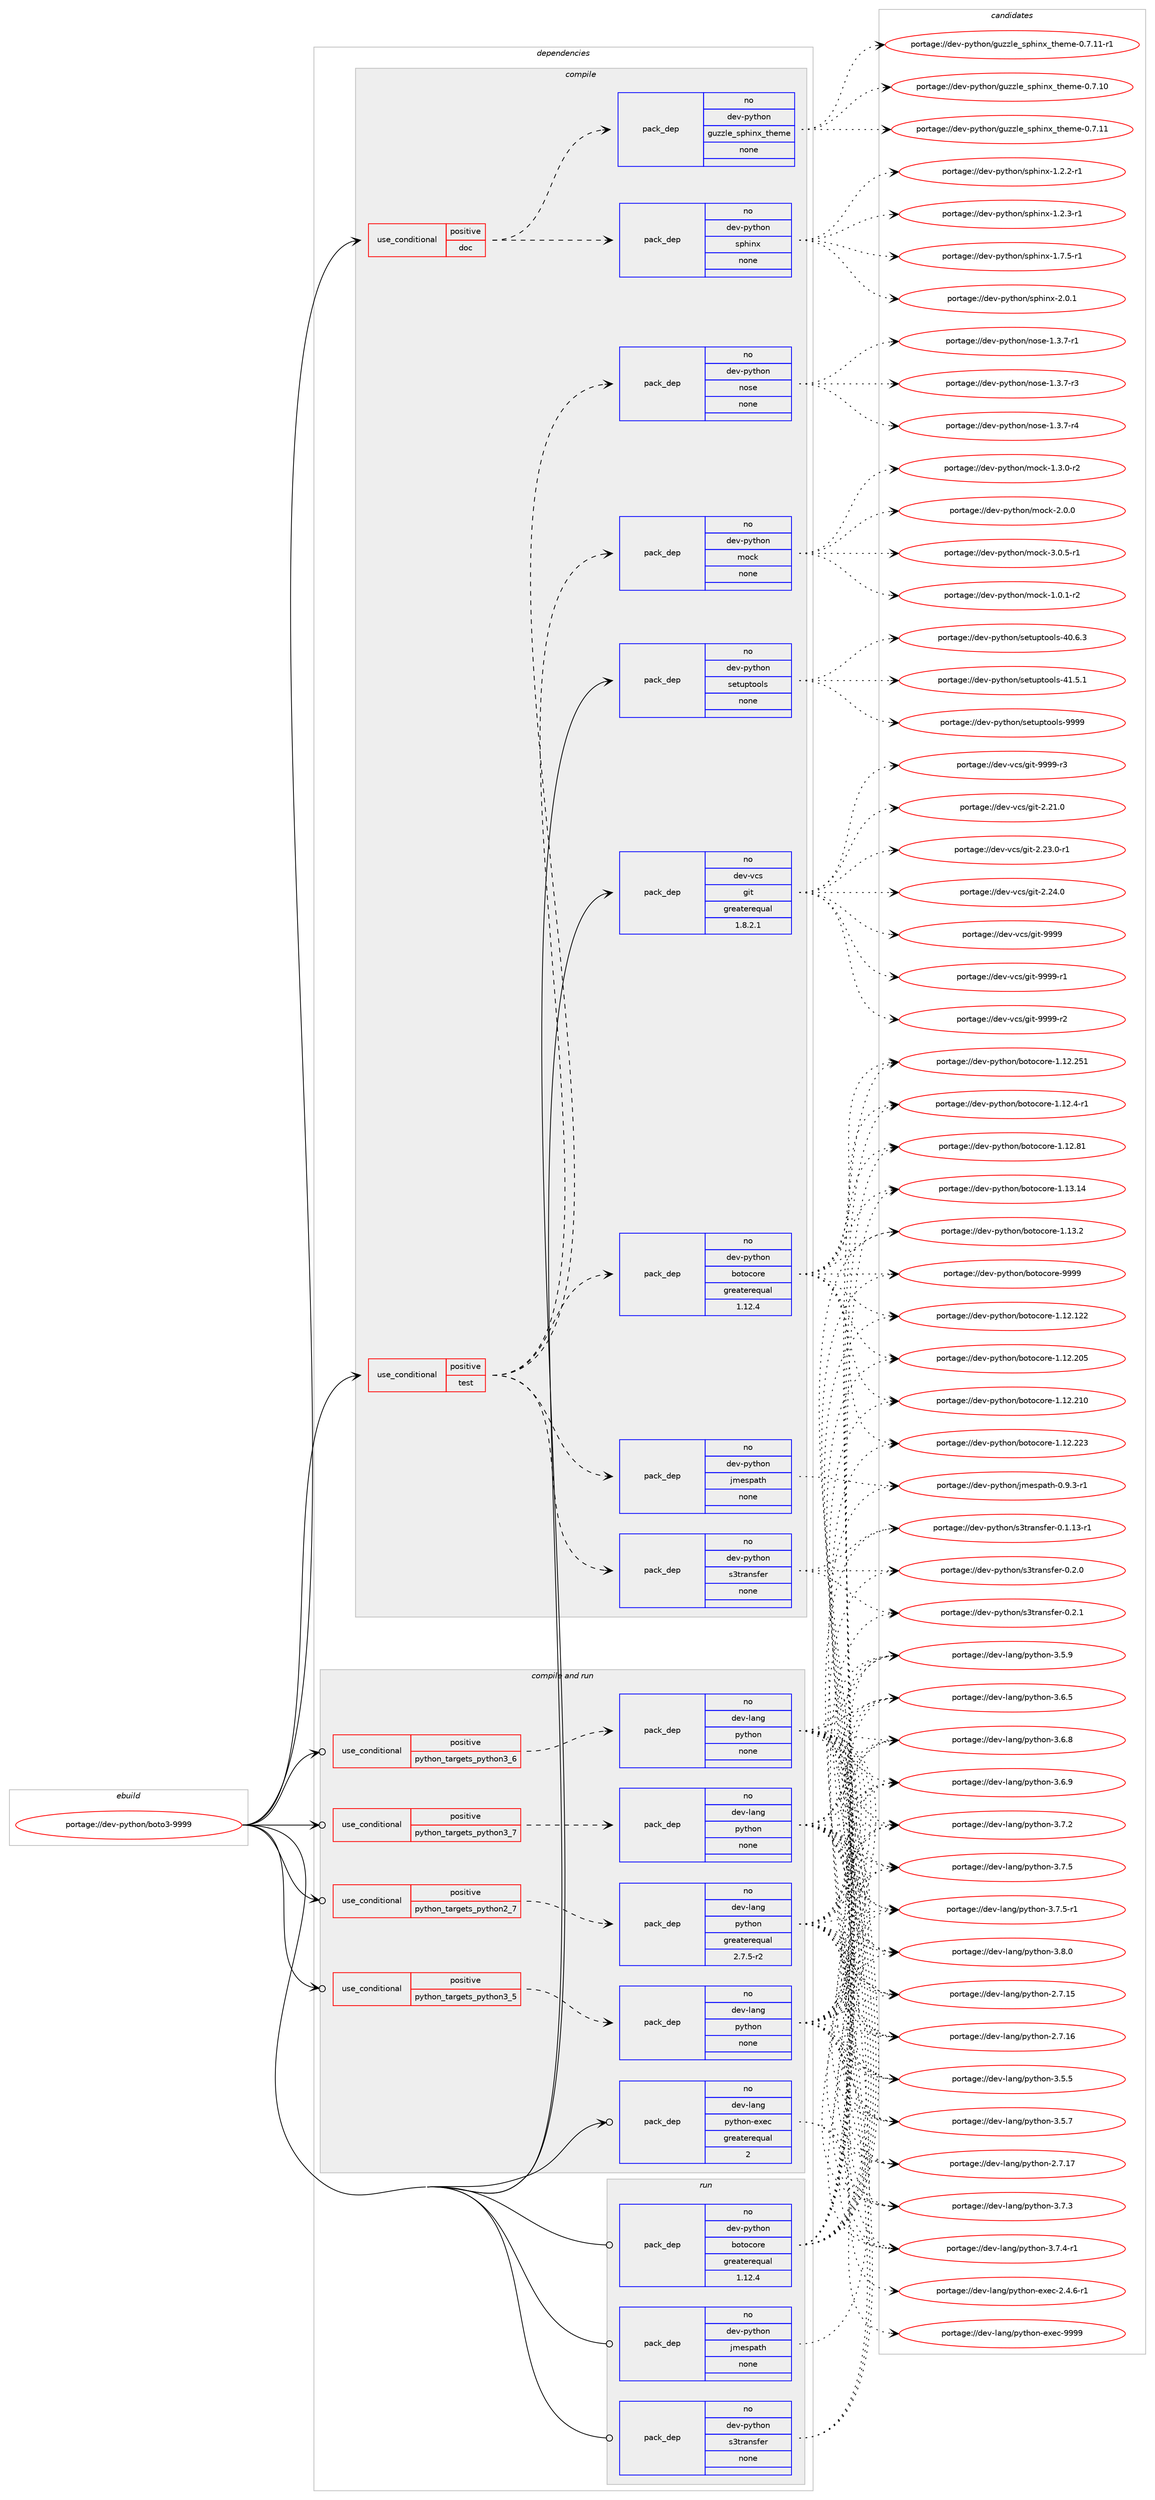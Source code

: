 digraph prolog {

# *************
# Graph options
# *************

newrank=true;
concentrate=true;
compound=true;
graph [rankdir=LR,fontname=Helvetica,fontsize=10,ranksep=1.5];#, ranksep=2.5, nodesep=0.2];
edge  [arrowhead=vee];
node  [fontname=Helvetica,fontsize=10];

# **********
# The ebuild
# **********

subgraph cluster_leftcol {
color=gray;
rank=same;
label=<<i>ebuild</i>>;
id [label="portage://dev-python/boto3-9999", color=red, width=4, href="../dev-python/boto3-9999.svg"];
}

# ****************
# The dependencies
# ****************

subgraph cluster_midcol {
color=gray;
label=<<i>dependencies</i>>;
subgraph cluster_compile {
fillcolor="#eeeeee";
style=filled;
label=<<i>compile</i>>;
subgraph cond26375 {
dependency132375 [label=<<TABLE BORDER="0" CELLBORDER="1" CELLSPACING="0" CELLPADDING="4"><TR><TD ROWSPAN="3" CELLPADDING="10">use_conditional</TD></TR><TR><TD>positive</TD></TR><TR><TD>doc</TD></TR></TABLE>>, shape=none, color=red];
subgraph pack102696 {
dependency132376 [label=<<TABLE BORDER="0" CELLBORDER="1" CELLSPACING="0" CELLPADDING="4" WIDTH="220"><TR><TD ROWSPAN="6" CELLPADDING="30">pack_dep</TD></TR><TR><TD WIDTH="110">no</TD></TR><TR><TD>dev-python</TD></TR><TR><TD>guzzle_sphinx_theme</TD></TR><TR><TD>none</TD></TR><TR><TD></TD></TR></TABLE>>, shape=none, color=blue];
}
dependency132375:e -> dependency132376:w [weight=20,style="dashed",arrowhead="vee"];
subgraph pack102697 {
dependency132377 [label=<<TABLE BORDER="0" CELLBORDER="1" CELLSPACING="0" CELLPADDING="4" WIDTH="220"><TR><TD ROWSPAN="6" CELLPADDING="30">pack_dep</TD></TR><TR><TD WIDTH="110">no</TD></TR><TR><TD>dev-python</TD></TR><TR><TD>sphinx</TD></TR><TR><TD>none</TD></TR><TR><TD></TD></TR></TABLE>>, shape=none, color=blue];
}
dependency132375:e -> dependency132377:w [weight=20,style="dashed",arrowhead="vee"];
}
id:e -> dependency132375:w [weight=20,style="solid",arrowhead="vee"];
subgraph cond26376 {
dependency132378 [label=<<TABLE BORDER="0" CELLBORDER="1" CELLSPACING="0" CELLPADDING="4"><TR><TD ROWSPAN="3" CELLPADDING="10">use_conditional</TD></TR><TR><TD>positive</TD></TR><TR><TD>test</TD></TR></TABLE>>, shape=none, color=red];
subgraph pack102698 {
dependency132379 [label=<<TABLE BORDER="0" CELLBORDER="1" CELLSPACING="0" CELLPADDING="4" WIDTH="220"><TR><TD ROWSPAN="6" CELLPADDING="30">pack_dep</TD></TR><TR><TD WIDTH="110">no</TD></TR><TR><TD>dev-python</TD></TR><TR><TD>botocore</TD></TR><TR><TD>greaterequal</TD></TR><TR><TD>1.12.4</TD></TR></TABLE>>, shape=none, color=blue];
}
dependency132378:e -> dependency132379:w [weight=20,style="dashed",arrowhead="vee"];
subgraph pack102699 {
dependency132380 [label=<<TABLE BORDER="0" CELLBORDER="1" CELLSPACING="0" CELLPADDING="4" WIDTH="220"><TR><TD ROWSPAN="6" CELLPADDING="30">pack_dep</TD></TR><TR><TD WIDTH="110">no</TD></TR><TR><TD>dev-python</TD></TR><TR><TD>jmespath</TD></TR><TR><TD>none</TD></TR><TR><TD></TD></TR></TABLE>>, shape=none, color=blue];
}
dependency132378:e -> dependency132380:w [weight=20,style="dashed",arrowhead="vee"];
subgraph pack102700 {
dependency132381 [label=<<TABLE BORDER="0" CELLBORDER="1" CELLSPACING="0" CELLPADDING="4" WIDTH="220"><TR><TD ROWSPAN="6" CELLPADDING="30">pack_dep</TD></TR><TR><TD WIDTH="110">no</TD></TR><TR><TD>dev-python</TD></TR><TR><TD>s3transfer</TD></TR><TR><TD>none</TD></TR><TR><TD></TD></TR></TABLE>>, shape=none, color=blue];
}
dependency132378:e -> dependency132381:w [weight=20,style="dashed",arrowhead="vee"];
subgraph pack102701 {
dependency132382 [label=<<TABLE BORDER="0" CELLBORDER="1" CELLSPACING="0" CELLPADDING="4" WIDTH="220"><TR><TD ROWSPAN="6" CELLPADDING="30">pack_dep</TD></TR><TR><TD WIDTH="110">no</TD></TR><TR><TD>dev-python</TD></TR><TR><TD>mock</TD></TR><TR><TD>none</TD></TR><TR><TD></TD></TR></TABLE>>, shape=none, color=blue];
}
dependency132378:e -> dependency132382:w [weight=20,style="dashed",arrowhead="vee"];
subgraph pack102702 {
dependency132383 [label=<<TABLE BORDER="0" CELLBORDER="1" CELLSPACING="0" CELLPADDING="4" WIDTH="220"><TR><TD ROWSPAN="6" CELLPADDING="30">pack_dep</TD></TR><TR><TD WIDTH="110">no</TD></TR><TR><TD>dev-python</TD></TR><TR><TD>nose</TD></TR><TR><TD>none</TD></TR><TR><TD></TD></TR></TABLE>>, shape=none, color=blue];
}
dependency132378:e -> dependency132383:w [weight=20,style="dashed",arrowhead="vee"];
}
id:e -> dependency132378:w [weight=20,style="solid",arrowhead="vee"];
subgraph pack102703 {
dependency132384 [label=<<TABLE BORDER="0" CELLBORDER="1" CELLSPACING="0" CELLPADDING="4" WIDTH="220"><TR><TD ROWSPAN="6" CELLPADDING="30">pack_dep</TD></TR><TR><TD WIDTH="110">no</TD></TR><TR><TD>dev-python</TD></TR><TR><TD>setuptools</TD></TR><TR><TD>none</TD></TR><TR><TD></TD></TR></TABLE>>, shape=none, color=blue];
}
id:e -> dependency132384:w [weight=20,style="solid",arrowhead="vee"];
subgraph pack102704 {
dependency132385 [label=<<TABLE BORDER="0" CELLBORDER="1" CELLSPACING="0" CELLPADDING="4" WIDTH="220"><TR><TD ROWSPAN="6" CELLPADDING="30">pack_dep</TD></TR><TR><TD WIDTH="110">no</TD></TR><TR><TD>dev-vcs</TD></TR><TR><TD>git</TD></TR><TR><TD>greaterequal</TD></TR><TR><TD>1.8.2.1</TD></TR></TABLE>>, shape=none, color=blue];
}
id:e -> dependency132385:w [weight=20,style="solid",arrowhead="vee"];
}
subgraph cluster_compileandrun {
fillcolor="#eeeeee";
style=filled;
label=<<i>compile and run</i>>;
subgraph cond26377 {
dependency132386 [label=<<TABLE BORDER="0" CELLBORDER="1" CELLSPACING="0" CELLPADDING="4"><TR><TD ROWSPAN="3" CELLPADDING="10">use_conditional</TD></TR><TR><TD>positive</TD></TR><TR><TD>python_targets_python2_7</TD></TR></TABLE>>, shape=none, color=red];
subgraph pack102705 {
dependency132387 [label=<<TABLE BORDER="0" CELLBORDER="1" CELLSPACING="0" CELLPADDING="4" WIDTH="220"><TR><TD ROWSPAN="6" CELLPADDING="30">pack_dep</TD></TR><TR><TD WIDTH="110">no</TD></TR><TR><TD>dev-lang</TD></TR><TR><TD>python</TD></TR><TR><TD>greaterequal</TD></TR><TR><TD>2.7.5-r2</TD></TR></TABLE>>, shape=none, color=blue];
}
dependency132386:e -> dependency132387:w [weight=20,style="dashed",arrowhead="vee"];
}
id:e -> dependency132386:w [weight=20,style="solid",arrowhead="odotvee"];
subgraph cond26378 {
dependency132388 [label=<<TABLE BORDER="0" CELLBORDER="1" CELLSPACING="0" CELLPADDING="4"><TR><TD ROWSPAN="3" CELLPADDING="10">use_conditional</TD></TR><TR><TD>positive</TD></TR><TR><TD>python_targets_python3_5</TD></TR></TABLE>>, shape=none, color=red];
subgraph pack102706 {
dependency132389 [label=<<TABLE BORDER="0" CELLBORDER="1" CELLSPACING="0" CELLPADDING="4" WIDTH="220"><TR><TD ROWSPAN="6" CELLPADDING="30">pack_dep</TD></TR><TR><TD WIDTH="110">no</TD></TR><TR><TD>dev-lang</TD></TR><TR><TD>python</TD></TR><TR><TD>none</TD></TR><TR><TD></TD></TR></TABLE>>, shape=none, color=blue];
}
dependency132388:e -> dependency132389:w [weight=20,style="dashed",arrowhead="vee"];
}
id:e -> dependency132388:w [weight=20,style="solid",arrowhead="odotvee"];
subgraph cond26379 {
dependency132390 [label=<<TABLE BORDER="0" CELLBORDER="1" CELLSPACING="0" CELLPADDING="4"><TR><TD ROWSPAN="3" CELLPADDING="10">use_conditional</TD></TR><TR><TD>positive</TD></TR><TR><TD>python_targets_python3_6</TD></TR></TABLE>>, shape=none, color=red];
subgraph pack102707 {
dependency132391 [label=<<TABLE BORDER="0" CELLBORDER="1" CELLSPACING="0" CELLPADDING="4" WIDTH="220"><TR><TD ROWSPAN="6" CELLPADDING="30">pack_dep</TD></TR><TR><TD WIDTH="110">no</TD></TR><TR><TD>dev-lang</TD></TR><TR><TD>python</TD></TR><TR><TD>none</TD></TR><TR><TD></TD></TR></TABLE>>, shape=none, color=blue];
}
dependency132390:e -> dependency132391:w [weight=20,style="dashed",arrowhead="vee"];
}
id:e -> dependency132390:w [weight=20,style="solid",arrowhead="odotvee"];
subgraph cond26380 {
dependency132392 [label=<<TABLE BORDER="0" CELLBORDER="1" CELLSPACING="0" CELLPADDING="4"><TR><TD ROWSPAN="3" CELLPADDING="10">use_conditional</TD></TR><TR><TD>positive</TD></TR><TR><TD>python_targets_python3_7</TD></TR></TABLE>>, shape=none, color=red];
subgraph pack102708 {
dependency132393 [label=<<TABLE BORDER="0" CELLBORDER="1" CELLSPACING="0" CELLPADDING="4" WIDTH="220"><TR><TD ROWSPAN="6" CELLPADDING="30">pack_dep</TD></TR><TR><TD WIDTH="110">no</TD></TR><TR><TD>dev-lang</TD></TR><TR><TD>python</TD></TR><TR><TD>none</TD></TR><TR><TD></TD></TR></TABLE>>, shape=none, color=blue];
}
dependency132392:e -> dependency132393:w [weight=20,style="dashed",arrowhead="vee"];
}
id:e -> dependency132392:w [weight=20,style="solid",arrowhead="odotvee"];
subgraph pack102709 {
dependency132394 [label=<<TABLE BORDER="0" CELLBORDER="1" CELLSPACING="0" CELLPADDING="4" WIDTH="220"><TR><TD ROWSPAN="6" CELLPADDING="30">pack_dep</TD></TR><TR><TD WIDTH="110">no</TD></TR><TR><TD>dev-lang</TD></TR><TR><TD>python-exec</TD></TR><TR><TD>greaterequal</TD></TR><TR><TD>2</TD></TR></TABLE>>, shape=none, color=blue];
}
id:e -> dependency132394:w [weight=20,style="solid",arrowhead="odotvee"];
}
subgraph cluster_run {
fillcolor="#eeeeee";
style=filled;
label=<<i>run</i>>;
subgraph pack102710 {
dependency132395 [label=<<TABLE BORDER="0" CELLBORDER="1" CELLSPACING="0" CELLPADDING="4" WIDTH="220"><TR><TD ROWSPAN="6" CELLPADDING="30">pack_dep</TD></TR><TR><TD WIDTH="110">no</TD></TR><TR><TD>dev-python</TD></TR><TR><TD>botocore</TD></TR><TR><TD>greaterequal</TD></TR><TR><TD>1.12.4</TD></TR></TABLE>>, shape=none, color=blue];
}
id:e -> dependency132395:w [weight=20,style="solid",arrowhead="odot"];
subgraph pack102711 {
dependency132396 [label=<<TABLE BORDER="0" CELLBORDER="1" CELLSPACING="0" CELLPADDING="4" WIDTH="220"><TR><TD ROWSPAN="6" CELLPADDING="30">pack_dep</TD></TR><TR><TD WIDTH="110">no</TD></TR><TR><TD>dev-python</TD></TR><TR><TD>jmespath</TD></TR><TR><TD>none</TD></TR><TR><TD></TD></TR></TABLE>>, shape=none, color=blue];
}
id:e -> dependency132396:w [weight=20,style="solid",arrowhead="odot"];
subgraph pack102712 {
dependency132397 [label=<<TABLE BORDER="0" CELLBORDER="1" CELLSPACING="0" CELLPADDING="4" WIDTH="220"><TR><TD ROWSPAN="6" CELLPADDING="30">pack_dep</TD></TR><TR><TD WIDTH="110">no</TD></TR><TR><TD>dev-python</TD></TR><TR><TD>s3transfer</TD></TR><TR><TD>none</TD></TR><TR><TD></TD></TR></TABLE>>, shape=none, color=blue];
}
id:e -> dependency132397:w [weight=20,style="solid",arrowhead="odot"];
}
}

# **************
# The candidates
# **************

subgraph cluster_choices {
rank=same;
color=gray;
label=<<i>candidates</i>>;

subgraph choice102696 {
color=black;
nodesep=1;
choiceportage1001011184511212111610411111047103117122122108101951151121041051101209511610410110910145484655464948 [label="portage://dev-python/guzzle_sphinx_theme-0.7.10", color=red, width=4,href="../dev-python/guzzle_sphinx_theme-0.7.10.svg"];
choiceportage1001011184511212111610411111047103117122122108101951151121041051101209511610410110910145484655464949 [label="portage://dev-python/guzzle_sphinx_theme-0.7.11", color=red, width=4,href="../dev-python/guzzle_sphinx_theme-0.7.11.svg"];
choiceportage10010111845112121116104111110471031171221221081019511511210410511012095116104101109101454846554649494511449 [label="portage://dev-python/guzzle_sphinx_theme-0.7.11-r1", color=red, width=4,href="../dev-python/guzzle_sphinx_theme-0.7.11-r1.svg"];
dependency132376:e -> choiceportage1001011184511212111610411111047103117122122108101951151121041051101209511610410110910145484655464948:w [style=dotted,weight="100"];
dependency132376:e -> choiceportage1001011184511212111610411111047103117122122108101951151121041051101209511610410110910145484655464949:w [style=dotted,weight="100"];
dependency132376:e -> choiceportage10010111845112121116104111110471031171221221081019511511210410511012095116104101109101454846554649494511449:w [style=dotted,weight="100"];
}
subgraph choice102697 {
color=black;
nodesep=1;
choiceportage10010111845112121116104111110471151121041051101204549465046504511449 [label="portage://dev-python/sphinx-1.2.2-r1", color=red, width=4,href="../dev-python/sphinx-1.2.2-r1.svg"];
choiceportage10010111845112121116104111110471151121041051101204549465046514511449 [label="portage://dev-python/sphinx-1.2.3-r1", color=red, width=4,href="../dev-python/sphinx-1.2.3-r1.svg"];
choiceportage10010111845112121116104111110471151121041051101204549465546534511449 [label="portage://dev-python/sphinx-1.7.5-r1", color=red, width=4,href="../dev-python/sphinx-1.7.5-r1.svg"];
choiceportage1001011184511212111610411111047115112104105110120455046484649 [label="portage://dev-python/sphinx-2.0.1", color=red, width=4,href="../dev-python/sphinx-2.0.1.svg"];
dependency132377:e -> choiceportage10010111845112121116104111110471151121041051101204549465046504511449:w [style=dotted,weight="100"];
dependency132377:e -> choiceportage10010111845112121116104111110471151121041051101204549465046514511449:w [style=dotted,weight="100"];
dependency132377:e -> choiceportage10010111845112121116104111110471151121041051101204549465546534511449:w [style=dotted,weight="100"];
dependency132377:e -> choiceportage1001011184511212111610411111047115112104105110120455046484649:w [style=dotted,weight="100"];
}
subgraph choice102698 {
color=black;
nodesep=1;
choiceportage10010111845112121116104111110479811111611199111114101454946495046495050 [label="portage://dev-python/botocore-1.12.122", color=red, width=4,href="../dev-python/botocore-1.12.122.svg"];
choiceportage10010111845112121116104111110479811111611199111114101454946495046504853 [label="portage://dev-python/botocore-1.12.205", color=red, width=4,href="../dev-python/botocore-1.12.205.svg"];
choiceportage10010111845112121116104111110479811111611199111114101454946495046504948 [label="portage://dev-python/botocore-1.12.210", color=red, width=4,href="../dev-python/botocore-1.12.210.svg"];
choiceportage10010111845112121116104111110479811111611199111114101454946495046505051 [label="portage://dev-python/botocore-1.12.223", color=red, width=4,href="../dev-python/botocore-1.12.223.svg"];
choiceportage10010111845112121116104111110479811111611199111114101454946495046505349 [label="portage://dev-python/botocore-1.12.251", color=red, width=4,href="../dev-python/botocore-1.12.251.svg"];
choiceportage10010111845112121116104111110479811111611199111114101454946495046524511449 [label="portage://dev-python/botocore-1.12.4-r1", color=red, width=4,href="../dev-python/botocore-1.12.4-r1.svg"];
choiceportage100101118451121211161041111104798111116111991111141014549464950465649 [label="portage://dev-python/botocore-1.12.81", color=red, width=4,href="../dev-python/botocore-1.12.81.svg"];
choiceportage100101118451121211161041111104798111116111991111141014549464951464952 [label="portage://dev-python/botocore-1.13.14", color=red, width=4,href="../dev-python/botocore-1.13.14.svg"];
choiceportage1001011184511212111610411111047981111161119911111410145494649514650 [label="portage://dev-python/botocore-1.13.2", color=red, width=4,href="../dev-python/botocore-1.13.2.svg"];
choiceportage100101118451121211161041111104798111116111991111141014557575757 [label="portage://dev-python/botocore-9999", color=red, width=4,href="../dev-python/botocore-9999.svg"];
dependency132379:e -> choiceportage10010111845112121116104111110479811111611199111114101454946495046495050:w [style=dotted,weight="100"];
dependency132379:e -> choiceportage10010111845112121116104111110479811111611199111114101454946495046504853:w [style=dotted,weight="100"];
dependency132379:e -> choiceportage10010111845112121116104111110479811111611199111114101454946495046504948:w [style=dotted,weight="100"];
dependency132379:e -> choiceportage10010111845112121116104111110479811111611199111114101454946495046505051:w [style=dotted,weight="100"];
dependency132379:e -> choiceportage10010111845112121116104111110479811111611199111114101454946495046505349:w [style=dotted,weight="100"];
dependency132379:e -> choiceportage10010111845112121116104111110479811111611199111114101454946495046524511449:w [style=dotted,weight="100"];
dependency132379:e -> choiceportage100101118451121211161041111104798111116111991111141014549464950465649:w [style=dotted,weight="100"];
dependency132379:e -> choiceportage100101118451121211161041111104798111116111991111141014549464951464952:w [style=dotted,weight="100"];
dependency132379:e -> choiceportage1001011184511212111610411111047981111161119911111410145494649514650:w [style=dotted,weight="100"];
dependency132379:e -> choiceportage100101118451121211161041111104798111116111991111141014557575757:w [style=dotted,weight="100"];
}
subgraph choice102699 {
color=black;
nodesep=1;
choiceportage1001011184511212111610411111047106109101115112971161044548465746514511449 [label="portage://dev-python/jmespath-0.9.3-r1", color=red, width=4,href="../dev-python/jmespath-0.9.3-r1.svg"];
dependency132380:e -> choiceportage1001011184511212111610411111047106109101115112971161044548465746514511449:w [style=dotted,weight="100"];
}
subgraph choice102700 {
color=black;
nodesep=1;
choiceportage10010111845112121116104111110471155111611497110115102101114454846494649514511449 [label="portage://dev-python/s3transfer-0.1.13-r1", color=red, width=4,href="../dev-python/s3transfer-0.1.13-r1.svg"];
choiceportage10010111845112121116104111110471155111611497110115102101114454846504648 [label="portage://dev-python/s3transfer-0.2.0", color=red, width=4,href="../dev-python/s3transfer-0.2.0.svg"];
choiceportage10010111845112121116104111110471155111611497110115102101114454846504649 [label="portage://dev-python/s3transfer-0.2.1", color=red, width=4,href="../dev-python/s3transfer-0.2.1.svg"];
dependency132381:e -> choiceportage10010111845112121116104111110471155111611497110115102101114454846494649514511449:w [style=dotted,weight="100"];
dependency132381:e -> choiceportage10010111845112121116104111110471155111611497110115102101114454846504648:w [style=dotted,weight="100"];
dependency132381:e -> choiceportage10010111845112121116104111110471155111611497110115102101114454846504649:w [style=dotted,weight="100"];
}
subgraph choice102701 {
color=black;
nodesep=1;
choiceportage1001011184511212111610411111047109111991074549464846494511450 [label="portage://dev-python/mock-1.0.1-r2", color=red, width=4,href="../dev-python/mock-1.0.1-r2.svg"];
choiceportage1001011184511212111610411111047109111991074549465146484511450 [label="portage://dev-python/mock-1.3.0-r2", color=red, width=4,href="../dev-python/mock-1.3.0-r2.svg"];
choiceportage100101118451121211161041111104710911199107455046484648 [label="portage://dev-python/mock-2.0.0", color=red, width=4,href="../dev-python/mock-2.0.0.svg"];
choiceportage1001011184511212111610411111047109111991074551464846534511449 [label="portage://dev-python/mock-3.0.5-r1", color=red, width=4,href="../dev-python/mock-3.0.5-r1.svg"];
dependency132382:e -> choiceportage1001011184511212111610411111047109111991074549464846494511450:w [style=dotted,weight="100"];
dependency132382:e -> choiceportage1001011184511212111610411111047109111991074549465146484511450:w [style=dotted,weight="100"];
dependency132382:e -> choiceportage100101118451121211161041111104710911199107455046484648:w [style=dotted,weight="100"];
dependency132382:e -> choiceportage1001011184511212111610411111047109111991074551464846534511449:w [style=dotted,weight="100"];
}
subgraph choice102702 {
color=black;
nodesep=1;
choiceportage10010111845112121116104111110471101111151014549465146554511449 [label="portage://dev-python/nose-1.3.7-r1", color=red, width=4,href="../dev-python/nose-1.3.7-r1.svg"];
choiceportage10010111845112121116104111110471101111151014549465146554511451 [label="portage://dev-python/nose-1.3.7-r3", color=red, width=4,href="../dev-python/nose-1.3.7-r3.svg"];
choiceportage10010111845112121116104111110471101111151014549465146554511452 [label="portage://dev-python/nose-1.3.7-r4", color=red, width=4,href="../dev-python/nose-1.3.7-r4.svg"];
dependency132383:e -> choiceportage10010111845112121116104111110471101111151014549465146554511449:w [style=dotted,weight="100"];
dependency132383:e -> choiceportage10010111845112121116104111110471101111151014549465146554511451:w [style=dotted,weight="100"];
dependency132383:e -> choiceportage10010111845112121116104111110471101111151014549465146554511452:w [style=dotted,weight="100"];
}
subgraph choice102703 {
color=black;
nodesep=1;
choiceportage100101118451121211161041111104711510111611711211611111110811545524846544651 [label="portage://dev-python/setuptools-40.6.3", color=red, width=4,href="../dev-python/setuptools-40.6.3.svg"];
choiceportage100101118451121211161041111104711510111611711211611111110811545524946534649 [label="portage://dev-python/setuptools-41.5.1", color=red, width=4,href="../dev-python/setuptools-41.5.1.svg"];
choiceportage10010111845112121116104111110471151011161171121161111111081154557575757 [label="portage://dev-python/setuptools-9999", color=red, width=4,href="../dev-python/setuptools-9999.svg"];
dependency132384:e -> choiceportage100101118451121211161041111104711510111611711211611111110811545524846544651:w [style=dotted,weight="100"];
dependency132384:e -> choiceportage100101118451121211161041111104711510111611711211611111110811545524946534649:w [style=dotted,weight="100"];
dependency132384:e -> choiceportage10010111845112121116104111110471151011161171121161111111081154557575757:w [style=dotted,weight="100"];
}
subgraph choice102704 {
color=black;
nodesep=1;
choiceportage10010111845118991154710310511645504650494648 [label="portage://dev-vcs/git-2.21.0", color=red, width=4,href="../dev-vcs/git-2.21.0.svg"];
choiceportage100101118451189911547103105116455046505146484511449 [label="portage://dev-vcs/git-2.23.0-r1", color=red, width=4,href="../dev-vcs/git-2.23.0-r1.svg"];
choiceportage10010111845118991154710310511645504650524648 [label="portage://dev-vcs/git-2.24.0", color=red, width=4,href="../dev-vcs/git-2.24.0.svg"];
choiceportage1001011184511899115471031051164557575757 [label="portage://dev-vcs/git-9999", color=red, width=4,href="../dev-vcs/git-9999.svg"];
choiceportage10010111845118991154710310511645575757574511449 [label="portage://dev-vcs/git-9999-r1", color=red, width=4,href="../dev-vcs/git-9999-r1.svg"];
choiceportage10010111845118991154710310511645575757574511450 [label="portage://dev-vcs/git-9999-r2", color=red, width=4,href="../dev-vcs/git-9999-r2.svg"];
choiceportage10010111845118991154710310511645575757574511451 [label="portage://dev-vcs/git-9999-r3", color=red, width=4,href="../dev-vcs/git-9999-r3.svg"];
dependency132385:e -> choiceportage10010111845118991154710310511645504650494648:w [style=dotted,weight="100"];
dependency132385:e -> choiceportage100101118451189911547103105116455046505146484511449:w [style=dotted,weight="100"];
dependency132385:e -> choiceportage10010111845118991154710310511645504650524648:w [style=dotted,weight="100"];
dependency132385:e -> choiceportage1001011184511899115471031051164557575757:w [style=dotted,weight="100"];
dependency132385:e -> choiceportage10010111845118991154710310511645575757574511449:w [style=dotted,weight="100"];
dependency132385:e -> choiceportage10010111845118991154710310511645575757574511450:w [style=dotted,weight="100"];
dependency132385:e -> choiceportage10010111845118991154710310511645575757574511451:w [style=dotted,weight="100"];
}
subgraph choice102705 {
color=black;
nodesep=1;
choiceportage10010111845108971101034711212111610411111045504655464953 [label="portage://dev-lang/python-2.7.15", color=red, width=4,href="../dev-lang/python-2.7.15.svg"];
choiceportage10010111845108971101034711212111610411111045504655464954 [label="portage://dev-lang/python-2.7.16", color=red, width=4,href="../dev-lang/python-2.7.16.svg"];
choiceportage10010111845108971101034711212111610411111045504655464955 [label="portage://dev-lang/python-2.7.17", color=red, width=4,href="../dev-lang/python-2.7.17.svg"];
choiceportage100101118451089711010347112121116104111110455146534653 [label="portage://dev-lang/python-3.5.5", color=red, width=4,href="../dev-lang/python-3.5.5.svg"];
choiceportage100101118451089711010347112121116104111110455146534655 [label="portage://dev-lang/python-3.5.7", color=red, width=4,href="../dev-lang/python-3.5.7.svg"];
choiceportage100101118451089711010347112121116104111110455146534657 [label="portage://dev-lang/python-3.5.9", color=red, width=4,href="../dev-lang/python-3.5.9.svg"];
choiceportage100101118451089711010347112121116104111110455146544653 [label="portage://dev-lang/python-3.6.5", color=red, width=4,href="../dev-lang/python-3.6.5.svg"];
choiceportage100101118451089711010347112121116104111110455146544656 [label="portage://dev-lang/python-3.6.8", color=red, width=4,href="../dev-lang/python-3.6.8.svg"];
choiceportage100101118451089711010347112121116104111110455146544657 [label="portage://dev-lang/python-3.6.9", color=red, width=4,href="../dev-lang/python-3.6.9.svg"];
choiceportage100101118451089711010347112121116104111110455146554650 [label="portage://dev-lang/python-3.7.2", color=red, width=4,href="../dev-lang/python-3.7.2.svg"];
choiceportage100101118451089711010347112121116104111110455146554651 [label="portage://dev-lang/python-3.7.3", color=red, width=4,href="../dev-lang/python-3.7.3.svg"];
choiceportage1001011184510897110103471121211161041111104551465546524511449 [label="portage://dev-lang/python-3.7.4-r1", color=red, width=4,href="../dev-lang/python-3.7.4-r1.svg"];
choiceportage100101118451089711010347112121116104111110455146554653 [label="portage://dev-lang/python-3.7.5", color=red, width=4,href="../dev-lang/python-3.7.5.svg"];
choiceportage1001011184510897110103471121211161041111104551465546534511449 [label="portage://dev-lang/python-3.7.5-r1", color=red, width=4,href="../dev-lang/python-3.7.5-r1.svg"];
choiceportage100101118451089711010347112121116104111110455146564648 [label="portage://dev-lang/python-3.8.0", color=red, width=4,href="../dev-lang/python-3.8.0.svg"];
dependency132387:e -> choiceportage10010111845108971101034711212111610411111045504655464953:w [style=dotted,weight="100"];
dependency132387:e -> choiceportage10010111845108971101034711212111610411111045504655464954:w [style=dotted,weight="100"];
dependency132387:e -> choiceportage10010111845108971101034711212111610411111045504655464955:w [style=dotted,weight="100"];
dependency132387:e -> choiceportage100101118451089711010347112121116104111110455146534653:w [style=dotted,weight="100"];
dependency132387:e -> choiceportage100101118451089711010347112121116104111110455146534655:w [style=dotted,weight="100"];
dependency132387:e -> choiceportage100101118451089711010347112121116104111110455146534657:w [style=dotted,weight="100"];
dependency132387:e -> choiceportage100101118451089711010347112121116104111110455146544653:w [style=dotted,weight="100"];
dependency132387:e -> choiceportage100101118451089711010347112121116104111110455146544656:w [style=dotted,weight="100"];
dependency132387:e -> choiceportage100101118451089711010347112121116104111110455146544657:w [style=dotted,weight="100"];
dependency132387:e -> choiceportage100101118451089711010347112121116104111110455146554650:w [style=dotted,weight="100"];
dependency132387:e -> choiceportage100101118451089711010347112121116104111110455146554651:w [style=dotted,weight="100"];
dependency132387:e -> choiceportage1001011184510897110103471121211161041111104551465546524511449:w [style=dotted,weight="100"];
dependency132387:e -> choiceportage100101118451089711010347112121116104111110455146554653:w [style=dotted,weight="100"];
dependency132387:e -> choiceportage1001011184510897110103471121211161041111104551465546534511449:w [style=dotted,weight="100"];
dependency132387:e -> choiceportage100101118451089711010347112121116104111110455146564648:w [style=dotted,weight="100"];
}
subgraph choice102706 {
color=black;
nodesep=1;
choiceportage10010111845108971101034711212111610411111045504655464953 [label="portage://dev-lang/python-2.7.15", color=red, width=4,href="../dev-lang/python-2.7.15.svg"];
choiceportage10010111845108971101034711212111610411111045504655464954 [label="portage://dev-lang/python-2.7.16", color=red, width=4,href="../dev-lang/python-2.7.16.svg"];
choiceportage10010111845108971101034711212111610411111045504655464955 [label="portage://dev-lang/python-2.7.17", color=red, width=4,href="../dev-lang/python-2.7.17.svg"];
choiceportage100101118451089711010347112121116104111110455146534653 [label="portage://dev-lang/python-3.5.5", color=red, width=4,href="../dev-lang/python-3.5.5.svg"];
choiceportage100101118451089711010347112121116104111110455146534655 [label="portage://dev-lang/python-3.5.7", color=red, width=4,href="../dev-lang/python-3.5.7.svg"];
choiceportage100101118451089711010347112121116104111110455146534657 [label="portage://dev-lang/python-3.5.9", color=red, width=4,href="../dev-lang/python-3.5.9.svg"];
choiceportage100101118451089711010347112121116104111110455146544653 [label="portage://dev-lang/python-3.6.5", color=red, width=4,href="../dev-lang/python-3.6.5.svg"];
choiceportage100101118451089711010347112121116104111110455146544656 [label="portage://dev-lang/python-3.6.8", color=red, width=4,href="../dev-lang/python-3.6.8.svg"];
choiceportage100101118451089711010347112121116104111110455146544657 [label="portage://dev-lang/python-3.6.9", color=red, width=4,href="../dev-lang/python-3.6.9.svg"];
choiceportage100101118451089711010347112121116104111110455146554650 [label="portage://dev-lang/python-3.7.2", color=red, width=4,href="../dev-lang/python-3.7.2.svg"];
choiceportage100101118451089711010347112121116104111110455146554651 [label="portage://dev-lang/python-3.7.3", color=red, width=4,href="../dev-lang/python-3.7.3.svg"];
choiceportage1001011184510897110103471121211161041111104551465546524511449 [label="portage://dev-lang/python-3.7.4-r1", color=red, width=4,href="../dev-lang/python-3.7.4-r1.svg"];
choiceportage100101118451089711010347112121116104111110455146554653 [label="portage://dev-lang/python-3.7.5", color=red, width=4,href="../dev-lang/python-3.7.5.svg"];
choiceportage1001011184510897110103471121211161041111104551465546534511449 [label="portage://dev-lang/python-3.7.5-r1", color=red, width=4,href="../dev-lang/python-3.7.5-r1.svg"];
choiceportage100101118451089711010347112121116104111110455146564648 [label="portage://dev-lang/python-3.8.0", color=red, width=4,href="../dev-lang/python-3.8.0.svg"];
dependency132389:e -> choiceportage10010111845108971101034711212111610411111045504655464953:w [style=dotted,weight="100"];
dependency132389:e -> choiceportage10010111845108971101034711212111610411111045504655464954:w [style=dotted,weight="100"];
dependency132389:e -> choiceportage10010111845108971101034711212111610411111045504655464955:w [style=dotted,weight="100"];
dependency132389:e -> choiceportage100101118451089711010347112121116104111110455146534653:w [style=dotted,weight="100"];
dependency132389:e -> choiceportage100101118451089711010347112121116104111110455146534655:w [style=dotted,weight="100"];
dependency132389:e -> choiceportage100101118451089711010347112121116104111110455146534657:w [style=dotted,weight="100"];
dependency132389:e -> choiceportage100101118451089711010347112121116104111110455146544653:w [style=dotted,weight="100"];
dependency132389:e -> choiceportage100101118451089711010347112121116104111110455146544656:w [style=dotted,weight="100"];
dependency132389:e -> choiceportage100101118451089711010347112121116104111110455146544657:w [style=dotted,weight="100"];
dependency132389:e -> choiceportage100101118451089711010347112121116104111110455146554650:w [style=dotted,weight="100"];
dependency132389:e -> choiceportage100101118451089711010347112121116104111110455146554651:w [style=dotted,weight="100"];
dependency132389:e -> choiceportage1001011184510897110103471121211161041111104551465546524511449:w [style=dotted,weight="100"];
dependency132389:e -> choiceportage100101118451089711010347112121116104111110455146554653:w [style=dotted,weight="100"];
dependency132389:e -> choiceportage1001011184510897110103471121211161041111104551465546534511449:w [style=dotted,weight="100"];
dependency132389:e -> choiceportage100101118451089711010347112121116104111110455146564648:w [style=dotted,weight="100"];
}
subgraph choice102707 {
color=black;
nodesep=1;
choiceportage10010111845108971101034711212111610411111045504655464953 [label="portage://dev-lang/python-2.7.15", color=red, width=4,href="../dev-lang/python-2.7.15.svg"];
choiceportage10010111845108971101034711212111610411111045504655464954 [label="portage://dev-lang/python-2.7.16", color=red, width=4,href="../dev-lang/python-2.7.16.svg"];
choiceportage10010111845108971101034711212111610411111045504655464955 [label="portage://dev-lang/python-2.7.17", color=red, width=4,href="../dev-lang/python-2.7.17.svg"];
choiceportage100101118451089711010347112121116104111110455146534653 [label="portage://dev-lang/python-3.5.5", color=red, width=4,href="../dev-lang/python-3.5.5.svg"];
choiceportage100101118451089711010347112121116104111110455146534655 [label="portage://dev-lang/python-3.5.7", color=red, width=4,href="../dev-lang/python-3.5.7.svg"];
choiceportage100101118451089711010347112121116104111110455146534657 [label="portage://dev-lang/python-3.5.9", color=red, width=4,href="../dev-lang/python-3.5.9.svg"];
choiceportage100101118451089711010347112121116104111110455146544653 [label="portage://dev-lang/python-3.6.5", color=red, width=4,href="../dev-lang/python-3.6.5.svg"];
choiceportage100101118451089711010347112121116104111110455146544656 [label="portage://dev-lang/python-3.6.8", color=red, width=4,href="../dev-lang/python-3.6.8.svg"];
choiceportage100101118451089711010347112121116104111110455146544657 [label="portage://dev-lang/python-3.6.9", color=red, width=4,href="../dev-lang/python-3.6.9.svg"];
choiceportage100101118451089711010347112121116104111110455146554650 [label="portage://dev-lang/python-3.7.2", color=red, width=4,href="../dev-lang/python-3.7.2.svg"];
choiceportage100101118451089711010347112121116104111110455146554651 [label="portage://dev-lang/python-3.7.3", color=red, width=4,href="../dev-lang/python-3.7.3.svg"];
choiceportage1001011184510897110103471121211161041111104551465546524511449 [label="portage://dev-lang/python-3.7.4-r1", color=red, width=4,href="../dev-lang/python-3.7.4-r1.svg"];
choiceportage100101118451089711010347112121116104111110455146554653 [label="portage://dev-lang/python-3.7.5", color=red, width=4,href="../dev-lang/python-3.7.5.svg"];
choiceportage1001011184510897110103471121211161041111104551465546534511449 [label="portage://dev-lang/python-3.7.5-r1", color=red, width=4,href="../dev-lang/python-3.7.5-r1.svg"];
choiceportage100101118451089711010347112121116104111110455146564648 [label="portage://dev-lang/python-3.8.0", color=red, width=4,href="../dev-lang/python-3.8.0.svg"];
dependency132391:e -> choiceportage10010111845108971101034711212111610411111045504655464953:w [style=dotted,weight="100"];
dependency132391:e -> choiceportage10010111845108971101034711212111610411111045504655464954:w [style=dotted,weight="100"];
dependency132391:e -> choiceportage10010111845108971101034711212111610411111045504655464955:w [style=dotted,weight="100"];
dependency132391:e -> choiceportage100101118451089711010347112121116104111110455146534653:w [style=dotted,weight="100"];
dependency132391:e -> choiceportage100101118451089711010347112121116104111110455146534655:w [style=dotted,weight="100"];
dependency132391:e -> choiceportage100101118451089711010347112121116104111110455146534657:w [style=dotted,weight="100"];
dependency132391:e -> choiceportage100101118451089711010347112121116104111110455146544653:w [style=dotted,weight="100"];
dependency132391:e -> choiceportage100101118451089711010347112121116104111110455146544656:w [style=dotted,weight="100"];
dependency132391:e -> choiceportage100101118451089711010347112121116104111110455146544657:w [style=dotted,weight="100"];
dependency132391:e -> choiceportage100101118451089711010347112121116104111110455146554650:w [style=dotted,weight="100"];
dependency132391:e -> choiceportage100101118451089711010347112121116104111110455146554651:w [style=dotted,weight="100"];
dependency132391:e -> choiceportage1001011184510897110103471121211161041111104551465546524511449:w [style=dotted,weight="100"];
dependency132391:e -> choiceportage100101118451089711010347112121116104111110455146554653:w [style=dotted,weight="100"];
dependency132391:e -> choiceportage1001011184510897110103471121211161041111104551465546534511449:w [style=dotted,weight="100"];
dependency132391:e -> choiceportage100101118451089711010347112121116104111110455146564648:w [style=dotted,weight="100"];
}
subgraph choice102708 {
color=black;
nodesep=1;
choiceportage10010111845108971101034711212111610411111045504655464953 [label="portage://dev-lang/python-2.7.15", color=red, width=4,href="../dev-lang/python-2.7.15.svg"];
choiceportage10010111845108971101034711212111610411111045504655464954 [label="portage://dev-lang/python-2.7.16", color=red, width=4,href="../dev-lang/python-2.7.16.svg"];
choiceportage10010111845108971101034711212111610411111045504655464955 [label="portage://dev-lang/python-2.7.17", color=red, width=4,href="../dev-lang/python-2.7.17.svg"];
choiceportage100101118451089711010347112121116104111110455146534653 [label="portage://dev-lang/python-3.5.5", color=red, width=4,href="../dev-lang/python-3.5.5.svg"];
choiceportage100101118451089711010347112121116104111110455146534655 [label="portage://dev-lang/python-3.5.7", color=red, width=4,href="../dev-lang/python-3.5.7.svg"];
choiceportage100101118451089711010347112121116104111110455146534657 [label="portage://dev-lang/python-3.5.9", color=red, width=4,href="../dev-lang/python-3.5.9.svg"];
choiceportage100101118451089711010347112121116104111110455146544653 [label="portage://dev-lang/python-3.6.5", color=red, width=4,href="../dev-lang/python-3.6.5.svg"];
choiceportage100101118451089711010347112121116104111110455146544656 [label="portage://dev-lang/python-3.6.8", color=red, width=4,href="../dev-lang/python-3.6.8.svg"];
choiceportage100101118451089711010347112121116104111110455146544657 [label="portage://dev-lang/python-3.6.9", color=red, width=4,href="../dev-lang/python-3.6.9.svg"];
choiceportage100101118451089711010347112121116104111110455146554650 [label="portage://dev-lang/python-3.7.2", color=red, width=4,href="../dev-lang/python-3.7.2.svg"];
choiceportage100101118451089711010347112121116104111110455146554651 [label="portage://dev-lang/python-3.7.3", color=red, width=4,href="../dev-lang/python-3.7.3.svg"];
choiceportage1001011184510897110103471121211161041111104551465546524511449 [label="portage://dev-lang/python-3.7.4-r1", color=red, width=4,href="../dev-lang/python-3.7.4-r1.svg"];
choiceportage100101118451089711010347112121116104111110455146554653 [label="portage://dev-lang/python-3.7.5", color=red, width=4,href="../dev-lang/python-3.7.5.svg"];
choiceportage1001011184510897110103471121211161041111104551465546534511449 [label="portage://dev-lang/python-3.7.5-r1", color=red, width=4,href="../dev-lang/python-3.7.5-r1.svg"];
choiceportage100101118451089711010347112121116104111110455146564648 [label="portage://dev-lang/python-3.8.0", color=red, width=4,href="../dev-lang/python-3.8.0.svg"];
dependency132393:e -> choiceportage10010111845108971101034711212111610411111045504655464953:w [style=dotted,weight="100"];
dependency132393:e -> choiceportage10010111845108971101034711212111610411111045504655464954:w [style=dotted,weight="100"];
dependency132393:e -> choiceportage10010111845108971101034711212111610411111045504655464955:w [style=dotted,weight="100"];
dependency132393:e -> choiceportage100101118451089711010347112121116104111110455146534653:w [style=dotted,weight="100"];
dependency132393:e -> choiceportage100101118451089711010347112121116104111110455146534655:w [style=dotted,weight="100"];
dependency132393:e -> choiceportage100101118451089711010347112121116104111110455146534657:w [style=dotted,weight="100"];
dependency132393:e -> choiceportage100101118451089711010347112121116104111110455146544653:w [style=dotted,weight="100"];
dependency132393:e -> choiceportage100101118451089711010347112121116104111110455146544656:w [style=dotted,weight="100"];
dependency132393:e -> choiceportage100101118451089711010347112121116104111110455146544657:w [style=dotted,weight="100"];
dependency132393:e -> choiceportage100101118451089711010347112121116104111110455146554650:w [style=dotted,weight="100"];
dependency132393:e -> choiceportage100101118451089711010347112121116104111110455146554651:w [style=dotted,weight="100"];
dependency132393:e -> choiceportage1001011184510897110103471121211161041111104551465546524511449:w [style=dotted,weight="100"];
dependency132393:e -> choiceportage100101118451089711010347112121116104111110455146554653:w [style=dotted,weight="100"];
dependency132393:e -> choiceportage1001011184510897110103471121211161041111104551465546534511449:w [style=dotted,weight="100"];
dependency132393:e -> choiceportage100101118451089711010347112121116104111110455146564648:w [style=dotted,weight="100"];
}
subgraph choice102709 {
color=black;
nodesep=1;
choiceportage10010111845108971101034711212111610411111045101120101994550465246544511449 [label="portage://dev-lang/python-exec-2.4.6-r1", color=red, width=4,href="../dev-lang/python-exec-2.4.6-r1.svg"];
choiceportage10010111845108971101034711212111610411111045101120101994557575757 [label="portage://dev-lang/python-exec-9999", color=red, width=4,href="../dev-lang/python-exec-9999.svg"];
dependency132394:e -> choiceportage10010111845108971101034711212111610411111045101120101994550465246544511449:w [style=dotted,weight="100"];
dependency132394:e -> choiceportage10010111845108971101034711212111610411111045101120101994557575757:w [style=dotted,weight="100"];
}
subgraph choice102710 {
color=black;
nodesep=1;
choiceportage10010111845112121116104111110479811111611199111114101454946495046495050 [label="portage://dev-python/botocore-1.12.122", color=red, width=4,href="../dev-python/botocore-1.12.122.svg"];
choiceportage10010111845112121116104111110479811111611199111114101454946495046504853 [label="portage://dev-python/botocore-1.12.205", color=red, width=4,href="../dev-python/botocore-1.12.205.svg"];
choiceportage10010111845112121116104111110479811111611199111114101454946495046504948 [label="portage://dev-python/botocore-1.12.210", color=red, width=4,href="../dev-python/botocore-1.12.210.svg"];
choiceportage10010111845112121116104111110479811111611199111114101454946495046505051 [label="portage://dev-python/botocore-1.12.223", color=red, width=4,href="../dev-python/botocore-1.12.223.svg"];
choiceportage10010111845112121116104111110479811111611199111114101454946495046505349 [label="portage://dev-python/botocore-1.12.251", color=red, width=4,href="../dev-python/botocore-1.12.251.svg"];
choiceportage10010111845112121116104111110479811111611199111114101454946495046524511449 [label="portage://dev-python/botocore-1.12.4-r1", color=red, width=4,href="../dev-python/botocore-1.12.4-r1.svg"];
choiceportage100101118451121211161041111104798111116111991111141014549464950465649 [label="portage://dev-python/botocore-1.12.81", color=red, width=4,href="../dev-python/botocore-1.12.81.svg"];
choiceportage100101118451121211161041111104798111116111991111141014549464951464952 [label="portage://dev-python/botocore-1.13.14", color=red, width=4,href="../dev-python/botocore-1.13.14.svg"];
choiceportage1001011184511212111610411111047981111161119911111410145494649514650 [label="portage://dev-python/botocore-1.13.2", color=red, width=4,href="../dev-python/botocore-1.13.2.svg"];
choiceportage100101118451121211161041111104798111116111991111141014557575757 [label="portage://dev-python/botocore-9999", color=red, width=4,href="../dev-python/botocore-9999.svg"];
dependency132395:e -> choiceportage10010111845112121116104111110479811111611199111114101454946495046495050:w [style=dotted,weight="100"];
dependency132395:e -> choiceportage10010111845112121116104111110479811111611199111114101454946495046504853:w [style=dotted,weight="100"];
dependency132395:e -> choiceportage10010111845112121116104111110479811111611199111114101454946495046504948:w [style=dotted,weight="100"];
dependency132395:e -> choiceportage10010111845112121116104111110479811111611199111114101454946495046505051:w [style=dotted,weight="100"];
dependency132395:e -> choiceportage10010111845112121116104111110479811111611199111114101454946495046505349:w [style=dotted,weight="100"];
dependency132395:e -> choiceportage10010111845112121116104111110479811111611199111114101454946495046524511449:w [style=dotted,weight="100"];
dependency132395:e -> choiceportage100101118451121211161041111104798111116111991111141014549464950465649:w [style=dotted,weight="100"];
dependency132395:e -> choiceportage100101118451121211161041111104798111116111991111141014549464951464952:w [style=dotted,weight="100"];
dependency132395:e -> choiceportage1001011184511212111610411111047981111161119911111410145494649514650:w [style=dotted,weight="100"];
dependency132395:e -> choiceportage100101118451121211161041111104798111116111991111141014557575757:w [style=dotted,weight="100"];
}
subgraph choice102711 {
color=black;
nodesep=1;
choiceportage1001011184511212111610411111047106109101115112971161044548465746514511449 [label="portage://dev-python/jmespath-0.9.3-r1", color=red, width=4,href="../dev-python/jmespath-0.9.3-r1.svg"];
dependency132396:e -> choiceportage1001011184511212111610411111047106109101115112971161044548465746514511449:w [style=dotted,weight="100"];
}
subgraph choice102712 {
color=black;
nodesep=1;
choiceportage10010111845112121116104111110471155111611497110115102101114454846494649514511449 [label="portage://dev-python/s3transfer-0.1.13-r1", color=red, width=4,href="../dev-python/s3transfer-0.1.13-r1.svg"];
choiceportage10010111845112121116104111110471155111611497110115102101114454846504648 [label="portage://dev-python/s3transfer-0.2.0", color=red, width=4,href="../dev-python/s3transfer-0.2.0.svg"];
choiceportage10010111845112121116104111110471155111611497110115102101114454846504649 [label="portage://dev-python/s3transfer-0.2.1", color=red, width=4,href="../dev-python/s3transfer-0.2.1.svg"];
dependency132397:e -> choiceportage10010111845112121116104111110471155111611497110115102101114454846494649514511449:w [style=dotted,weight="100"];
dependency132397:e -> choiceportage10010111845112121116104111110471155111611497110115102101114454846504648:w [style=dotted,weight="100"];
dependency132397:e -> choiceportage10010111845112121116104111110471155111611497110115102101114454846504649:w [style=dotted,weight="100"];
}
}

}
